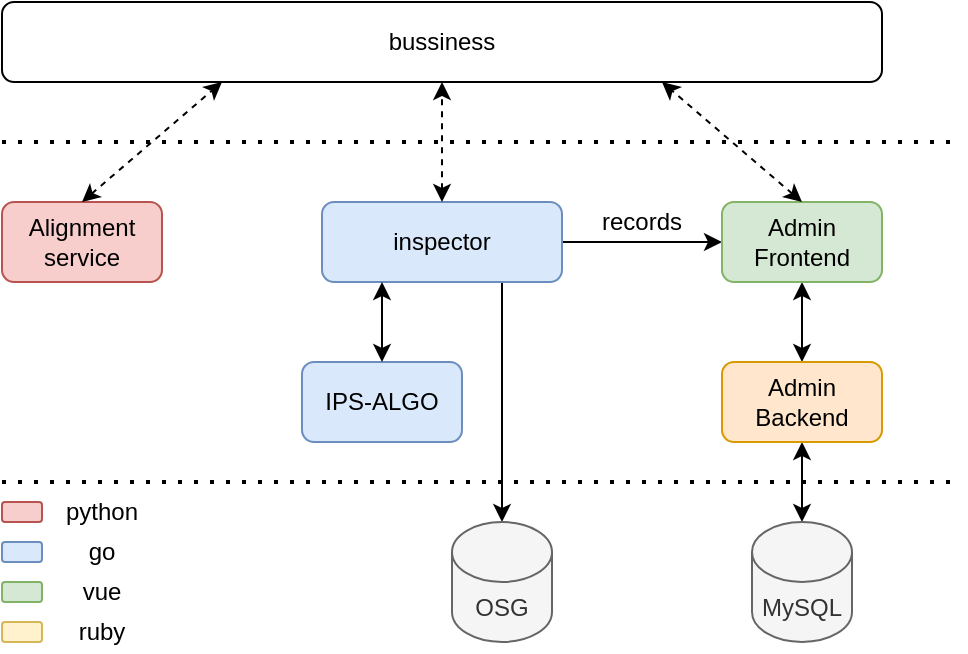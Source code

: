 <mxfile version="14.5.4" type="github">
  <diagram name="Page-1" id="aaaa8250-4180-3840-79b5-4cada1eebb92">
    <mxGraphModel dx="1131" dy="597" grid="1" gridSize="10" guides="1" tooltips="1" connect="1" arrows="1" fold="1" page="1" pageScale="1" pageWidth="850" pageHeight="1100" background="#ffffff" math="0" shadow="0">
      <root>
        <mxCell id="0" />
        <mxCell id="1" parent="0" />
        <mxCell id="wGqpbxIfOqcfoUOvlFpb-9" style="edgeStyle=orthogonalEdgeStyle;rounded=0;orthogonalLoop=1;jettySize=auto;html=1;exitX=1;exitY=0.5;exitDx=0;exitDy=0;entryX=0;entryY=0.5;entryDx=0;entryDy=0;startArrow=none;startFill=0;" edge="1" parent="1" source="wGqpbxIfOqcfoUOvlFpb-1" target="wGqpbxIfOqcfoUOvlFpb-3">
          <mxGeometry relative="1" as="geometry" />
        </mxCell>
        <mxCell id="wGqpbxIfOqcfoUOvlFpb-21" style="edgeStyle=orthogonalEdgeStyle;rounded=0;orthogonalLoop=1;jettySize=auto;html=1;exitX=0.75;exitY=1;exitDx=0;exitDy=0;startArrow=none;startFill=0;" edge="1" parent="1" source="wGqpbxIfOqcfoUOvlFpb-1">
          <mxGeometry relative="1" as="geometry">
            <mxPoint x="410" y="360.0" as="targetPoint" />
          </mxGeometry>
        </mxCell>
        <mxCell id="wGqpbxIfOqcfoUOvlFpb-1" value="inspector" style="rounded=1;whiteSpace=wrap;html=1;fillColor=#dae8fc;strokeColor=#6c8ebf;" vertex="1" parent="1">
          <mxGeometry x="320" y="200" width="120" height="40" as="geometry" />
        </mxCell>
        <mxCell id="wGqpbxIfOqcfoUOvlFpb-2" value="IPS-ALGO" style="rounded=1;whiteSpace=wrap;html=1;fillColor=#dae8fc;strokeColor=#6c8ebf;" vertex="1" parent="1">
          <mxGeometry x="310" y="280" width="80" height="40" as="geometry" />
        </mxCell>
        <mxCell id="wGqpbxIfOqcfoUOvlFpb-11" style="edgeStyle=orthogonalEdgeStyle;rounded=0;orthogonalLoop=1;jettySize=auto;html=1;exitX=0.5;exitY=1;exitDx=0;exitDy=0;entryX=0.5;entryY=0;entryDx=0;entryDy=0;startArrow=classic;startFill=1;" edge="1" parent="1" source="wGqpbxIfOqcfoUOvlFpb-3" target="wGqpbxIfOqcfoUOvlFpb-10">
          <mxGeometry relative="1" as="geometry" />
        </mxCell>
        <mxCell id="wGqpbxIfOqcfoUOvlFpb-3" value="Admin&lt;br&gt;Frontend" style="rounded=1;whiteSpace=wrap;html=1;fillColor=#d5e8d4;strokeColor=#82b366;" vertex="1" parent="1">
          <mxGeometry x="520" y="200" width="80" height="40" as="geometry" />
        </mxCell>
        <mxCell id="wGqpbxIfOqcfoUOvlFpb-7" value="" style="endArrow=classic;startArrow=classic;html=1;exitX=0.5;exitY=0;exitDx=0;exitDy=0;entryX=0.25;entryY=1;entryDx=0;entryDy=0;" edge="1" parent="1" source="wGqpbxIfOqcfoUOvlFpb-2" target="wGqpbxIfOqcfoUOvlFpb-1">
          <mxGeometry width="50" height="50" relative="1" as="geometry">
            <mxPoint x="580" y="330" as="sourcePoint" />
            <mxPoint x="630" y="280" as="targetPoint" />
          </mxGeometry>
        </mxCell>
        <mxCell id="wGqpbxIfOqcfoUOvlFpb-13" style="edgeStyle=orthogonalEdgeStyle;rounded=0;orthogonalLoop=1;jettySize=auto;html=1;entryX=0.5;entryY=0;entryDx=0;entryDy=0;entryPerimeter=0;startArrow=classic;startFill=1;" edge="1" parent="1" source="wGqpbxIfOqcfoUOvlFpb-10" target="wGqpbxIfOqcfoUOvlFpb-12">
          <mxGeometry relative="1" as="geometry" />
        </mxCell>
        <mxCell id="wGqpbxIfOqcfoUOvlFpb-10" value="Admin&lt;br&gt;Backend" style="rounded=1;whiteSpace=wrap;html=1;fillColor=#ffe6cc;strokeColor=#d79b00;" vertex="1" parent="1">
          <mxGeometry x="520" y="280" width="80" height="40" as="geometry" />
        </mxCell>
        <mxCell id="wGqpbxIfOqcfoUOvlFpb-12" value="MySQL" style="shape=cylinder3;whiteSpace=wrap;html=1;boundedLbl=1;backgroundOutline=1;size=15;fillColor=#f5f5f5;strokeColor=#666666;fontColor=#333333;" vertex="1" parent="1">
          <mxGeometry x="535" y="360" width="50" height="60" as="geometry" />
        </mxCell>
        <mxCell id="wGqpbxIfOqcfoUOvlFpb-14" value="Alignment&lt;br&gt;service" style="rounded=1;whiteSpace=wrap;html=1;fillColor=#f8cecc;strokeColor=#b85450;" vertex="1" parent="1">
          <mxGeometry x="160" y="200" width="80" height="40" as="geometry" />
        </mxCell>
        <mxCell id="wGqpbxIfOqcfoUOvlFpb-15" value="bussiness" style="rounded=1;whiteSpace=wrap;html=1;" vertex="1" parent="1">
          <mxGeometry x="160" y="100" width="440" height="40" as="geometry" />
        </mxCell>
        <mxCell id="wGqpbxIfOqcfoUOvlFpb-16" value="" style="endArrow=classic;startArrow=classic;html=1;exitX=0.5;exitY=0;exitDx=0;exitDy=0;entryX=0.25;entryY=1;entryDx=0;entryDy=0;dashed=1;" edge="1" parent="1" source="wGqpbxIfOqcfoUOvlFpb-14" target="wGqpbxIfOqcfoUOvlFpb-15">
          <mxGeometry width="50" height="50" relative="1" as="geometry">
            <mxPoint x="420" y="310" as="sourcePoint" />
            <mxPoint x="470" y="260" as="targetPoint" />
          </mxGeometry>
        </mxCell>
        <mxCell id="wGqpbxIfOqcfoUOvlFpb-17" value="" style="endArrow=classic;startArrow=classic;html=1;exitX=0.5;exitY=0;exitDx=0;exitDy=0;dashed=1;entryX=0.5;entryY=1;entryDx=0;entryDy=0;" edge="1" parent="1" source="wGqpbxIfOqcfoUOvlFpb-1" target="wGqpbxIfOqcfoUOvlFpb-15">
          <mxGeometry width="50" height="50" relative="1" as="geometry">
            <mxPoint x="210" y="210" as="sourcePoint" />
            <mxPoint x="285" y="170" as="targetPoint" />
          </mxGeometry>
        </mxCell>
        <mxCell id="wGqpbxIfOqcfoUOvlFpb-18" value="records" style="text;html=1;strokeColor=none;fillColor=none;align=center;verticalAlign=middle;whiteSpace=wrap;rounded=0;" vertex="1" parent="1">
          <mxGeometry x="460" y="200" width="40" height="20" as="geometry" />
        </mxCell>
        <mxCell id="wGqpbxIfOqcfoUOvlFpb-22" value="OSG" style="shape=cylinder3;whiteSpace=wrap;html=1;boundedLbl=1;backgroundOutline=1;size=15;fillColor=#f5f5f5;strokeColor=#666666;fontColor=#333333;" vertex="1" parent="1">
          <mxGeometry x="385" y="360" width="50" height="60" as="geometry" />
        </mxCell>
        <mxCell id="wGqpbxIfOqcfoUOvlFpb-23" value="" style="endArrow=none;dashed=1;html=1;dashPattern=1 3;strokeWidth=2;" edge="1" parent="1">
          <mxGeometry width="50" height="50" relative="1" as="geometry">
            <mxPoint x="160" y="340" as="sourcePoint" />
            <mxPoint x="640" y="340" as="targetPoint" />
          </mxGeometry>
        </mxCell>
        <mxCell id="wGqpbxIfOqcfoUOvlFpb-24" value="" style="endArrow=none;dashed=1;html=1;dashPattern=1 3;strokeWidth=2;" edge="1" parent="1">
          <mxGeometry width="50" height="50" relative="1" as="geometry">
            <mxPoint x="160" y="170.0" as="sourcePoint" />
            <mxPoint x="640" y="170.0" as="targetPoint" />
          </mxGeometry>
        </mxCell>
        <mxCell id="wGqpbxIfOqcfoUOvlFpb-26" value="" style="endArrow=classic;startArrow=classic;html=1;exitX=0.5;exitY=0;exitDx=0;exitDy=0;dashed=1;entryX=0.75;entryY=1;entryDx=0;entryDy=0;" edge="1" parent="1" source="wGqpbxIfOqcfoUOvlFpb-3" target="wGqpbxIfOqcfoUOvlFpb-15">
          <mxGeometry width="50" height="50" relative="1" as="geometry">
            <mxPoint x="390" y="210" as="sourcePoint" />
            <mxPoint x="390" y="150" as="targetPoint" />
          </mxGeometry>
        </mxCell>
        <mxCell id="wGqpbxIfOqcfoUOvlFpb-27" value="" style="rounded=1;whiteSpace=wrap;html=1;fillColor=#f8cecc;strokeColor=#b85450;" vertex="1" parent="1">
          <mxGeometry x="160" y="350" width="20" height="10" as="geometry" />
        </mxCell>
        <mxCell id="wGqpbxIfOqcfoUOvlFpb-28" value="python" style="text;html=1;strokeColor=none;fillColor=none;align=center;verticalAlign=middle;whiteSpace=wrap;rounded=0;" vertex="1" parent="1">
          <mxGeometry x="190" y="345" width="40" height="20" as="geometry" />
        </mxCell>
        <mxCell id="wGqpbxIfOqcfoUOvlFpb-29" value="" style="rounded=1;whiteSpace=wrap;html=1;fillColor=#dae8fc;strokeColor=#6c8ebf;" vertex="1" parent="1">
          <mxGeometry x="160" y="370" width="20" height="10" as="geometry" />
        </mxCell>
        <mxCell id="wGqpbxIfOqcfoUOvlFpb-30" value="go" style="text;html=1;strokeColor=none;fillColor=none;align=center;verticalAlign=middle;whiteSpace=wrap;rounded=0;" vertex="1" parent="1">
          <mxGeometry x="190" y="365" width="40" height="20" as="geometry" />
        </mxCell>
        <mxCell id="wGqpbxIfOqcfoUOvlFpb-31" value="" style="rounded=1;whiteSpace=wrap;html=1;fillColor=#d5e8d4;strokeColor=#82b366;" vertex="1" parent="1">
          <mxGeometry x="160" y="390" width="20" height="10" as="geometry" />
        </mxCell>
        <mxCell id="wGqpbxIfOqcfoUOvlFpb-32" value="vue" style="text;html=1;strokeColor=none;fillColor=none;align=center;verticalAlign=middle;whiteSpace=wrap;rounded=0;" vertex="1" parent="1">
          <mxGeometry x="190" y="385" width="40" height="20" as="geometry" />
        </mxCell>
        <mxCell id="wGqpbxIfOqcfoUOvlFpb-33" value="" style="rounded=1;whiteSpace=wrap;html=1;fillColor=#fff2cc;strokeColor=#d6b656;" vertex="1" parent="1">
          <mxGeometry x="160" y="410" width="20" height="10" as="geometry" />
        </mxCell>
        <mxCell id="wGqpbxIfOqcfoUOvlFpb-34" value="ruby" style="text;html=1;strokeColor=none;fillColor=none;align=center;verticalAlign=middle;whiteSpace=wrap;rounded=0;" vertex="1" parent="1">
          <mxGeometry x="190" y="405" width="40" height="20" as="geometry" />
        </mxCell>
      </root>
    </mxGraphModel>
  </diagram>
</mxfile>
